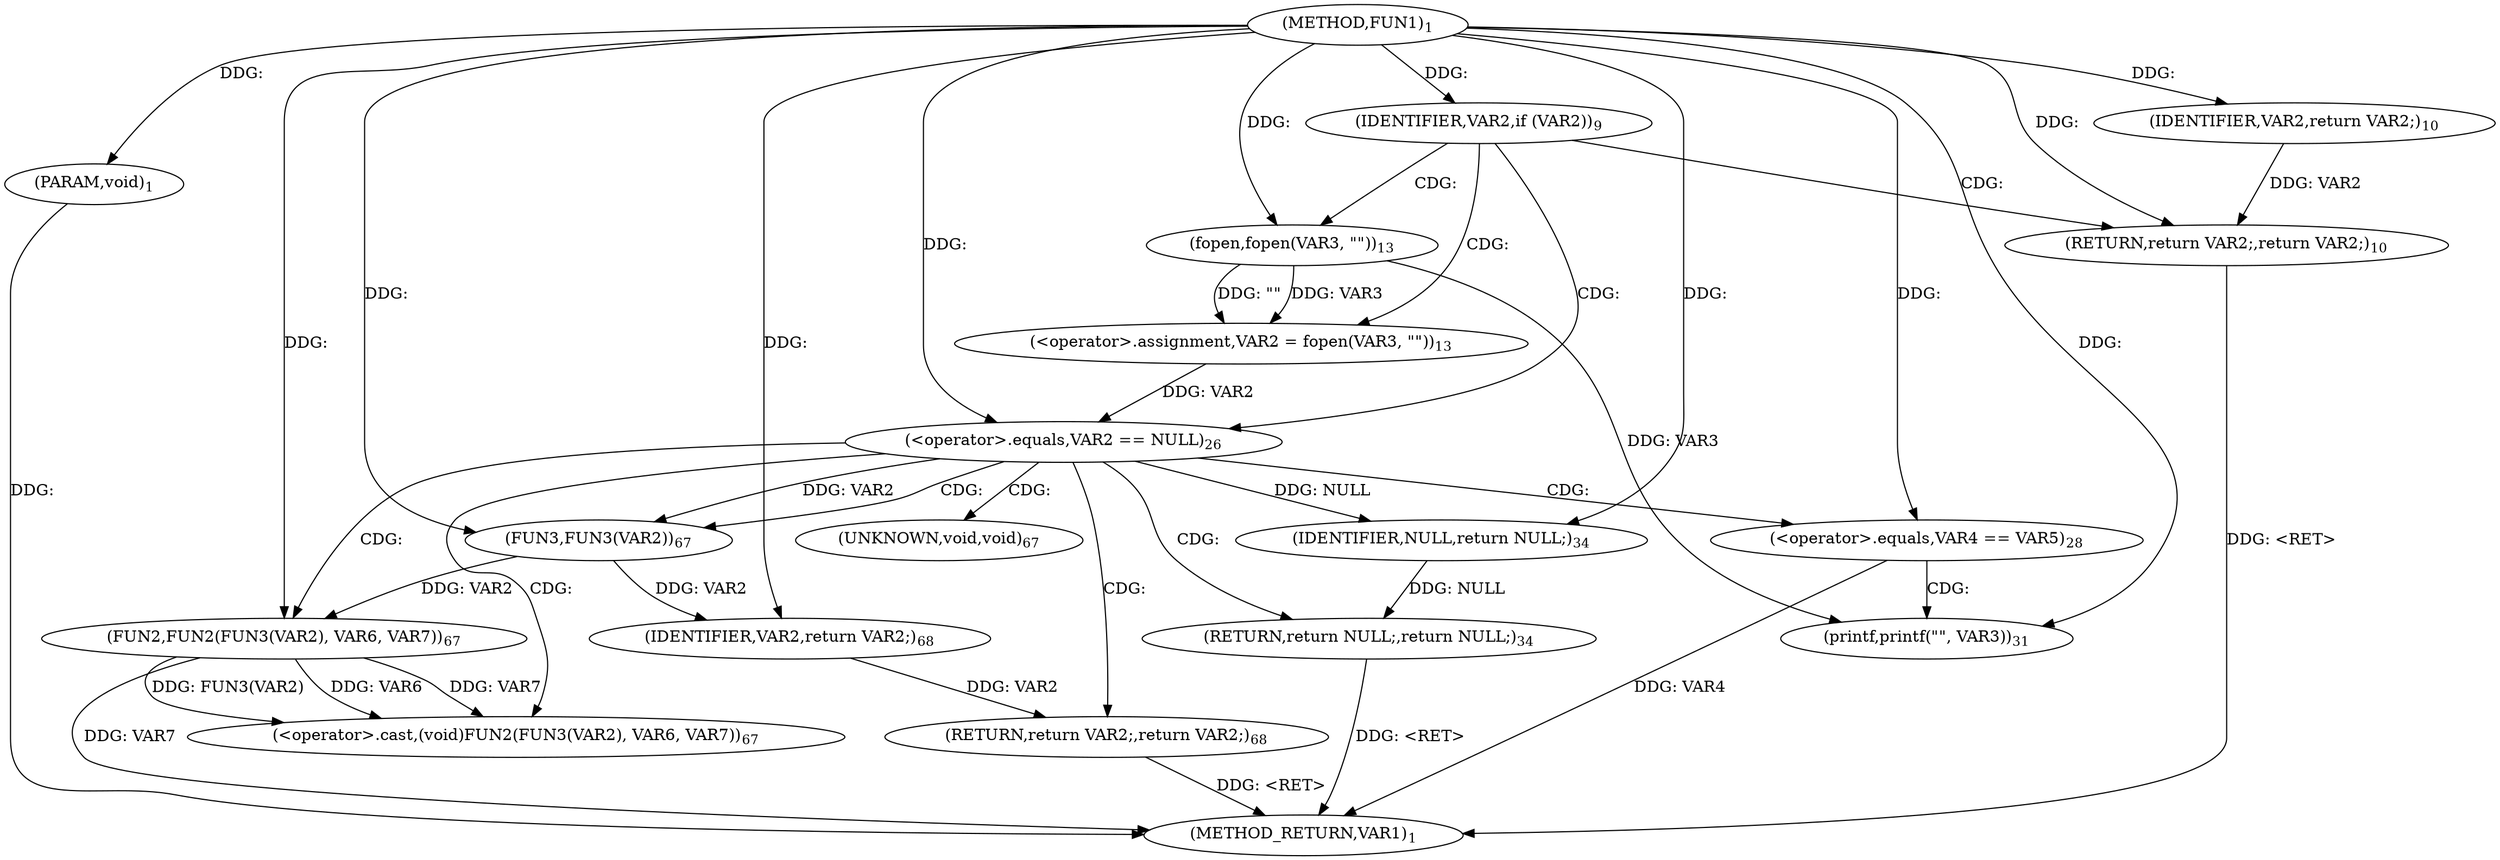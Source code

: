 digraph "FUN1" {  
"8" [label = <(METHOD,FUN1)<SUB>1</SUB>> ]
"45" [label = <(METHOD_RETURN,VAR1)<SUB>1</SUB>> ]
"9" [label = <(PARAM,void)<SUB>1</SUB>> ]
"16" [label = <(&lt;operator&gt;.assignment,VAR2 = fopen(VAR3, &quot;&quot;))<SUB>13</SUB>> ]
"36" [label = <(&lt;operator&gt;.cast,(void)FUN2(FUN3(VAR2), VAR6, VAR7))<SUB>67</SUB>> ]
"43" [label = <(RETURN,return VAR2;,return VAR2;)<SUB>68</SUB>> ]
"12" [label = <(IDENTIFIER,VAR2,if (VAR2))<SUB>9</SUB>> ]
"22" [label = <(&lt;operator&gt;.equals,VAR2 == NULL)<SUB>26</SUB>> ]
"44" [label = <(IDENTIFIER,VAR2,return VAR2;)<SUB>68</SUB>> ]
"14" [label = <(RETURN,return VAR2;,return VAR2;)<SUB>10</SUB>> ]
"18" [label = <(fopen,fopen(VAR3, &quot;&quot;))<SUB>13</SUB>> ]
"34" [label = <(RETURN,return NULL;,return NULL;)<SUB>34</SUB>> ]
"38" [label = <(FUN2,FUN2(FUN3(VAR2), VAR6, VAR7))<SUB>67</SUB>> ]
"15" [label = <(IDENTIFIER,VAR2,return VAR2;)<SUB>10</SUB>> ]
"27" [label = <(&lt;operator&gt;.equals,VAR4 == VAR5)<SUB>28</SUB>> ]
"35" [label = <(IDENTIFIER,NULL,return NULL;)<SUB>34</SUB>> ]
"39" [label = <(FUN3,FUN3(VAR2))<SUB>67</SUB>> ]
"31" [label = <(printf,printf(&quot;&quot;, VAR3))<SUB>31</SUB>> ]
"37" [label = <(UNKNOWN,void,void)<SUB>67</SUB>> ]
  "34" -> "45"  [ label = "DDG: &lt;RET&gt;"] 
  "14" -> "45"  [ label = "DDG: &lt;RET&gt;"] 
  "43" -> "45"  [ label = "DDG: &lt;RET&gt;"] 
  "9" -> "45"  [ label = "DDG: "] 
  "38" -> "45"  [ label = "DDG: VAR7"] 
  "27" -> "45"  [ label = "DDG: VAR4"] 
  "8" -> "9"  [ label = "DDG: "] 
  "18" -> "16"  [ label = "DDG: VAR3"] 
  "18" -> "16"  [ label = "DDG: &quot;&quot;"] 
  "38" -> "36"  [ label = "DDG: FUN3(VAR2)"] 
  "38" -> "36"  [ label = "DDG: VAR6"] 
  "38" -> "36"  [ label = "DDG: VAR7"] 
  "44" -> "43"  [ label = "DDG: VAR2"] 
  "8" -> "12"  [ label = "DDG: "] 
  "39" -> "44"  [ label = "DDG: VAR2"] 
  "8" -> "44"  [ label = "DDG: "] 
  "15" -> "14"  [ label = "DDG: VAR2"] 
  "8" -> "14"  [ label = "DDG: "] 
  "8" -> "18"  [ label = "DDG: "] 
  "16" -> "22"  [ label = "DDG: VAR2"] 
  "8" -> "22"  [ label = "DDG: "] 
  "35" -> "34"  [ label = "DDG: NULL"] 
  "39" -> "38"  [ label = "DDG: VAR2"] 
  "8" -> "38"  [ label = "DDG: "] 
  "8" -> "15"  [ label = "DDG: "] 
  "22" -> "35"  [ label = "DDG: NULL"] 
  "8" -> "35"  [ label = "DDG: "] 
  "22" -> "39"  [ label = "DDG: VAR2"] 
  "8" -> "39"  [ label = "DDG: "] 
  "8" -> "27"  [ label = "DDG: "] 
  "8" -> "31"  [ label = "DDG: "] 
  "18" -> "31"  [ label = "DDG: VAR3"] 
  "12" -> "16"  [ label = "CDG: "] 
  "12" -> "14"  [ label = "CDG: "] 
  "12" -> "22"  [ label = "CDG: "] 
  "12" -> "18"  [ label = "CDG: "] 
  "22" -> "34"  [ label = "CDG: "] 
  "22" -> "36"  [ label = "CDG: "] 
  "22" -> "37"  [ label = "CDG: "] 
  "22" -> "38"  [ label = "CDG: "] 
  "22" -> "27"  [ label = "CDG: "] 
  "22" -> "39"  [ label = "CDG: "] 
  "22" -> "43"  [ label = "CDG: "] 
  "27" -> "31"  [ label = "CDG: "] 
}
